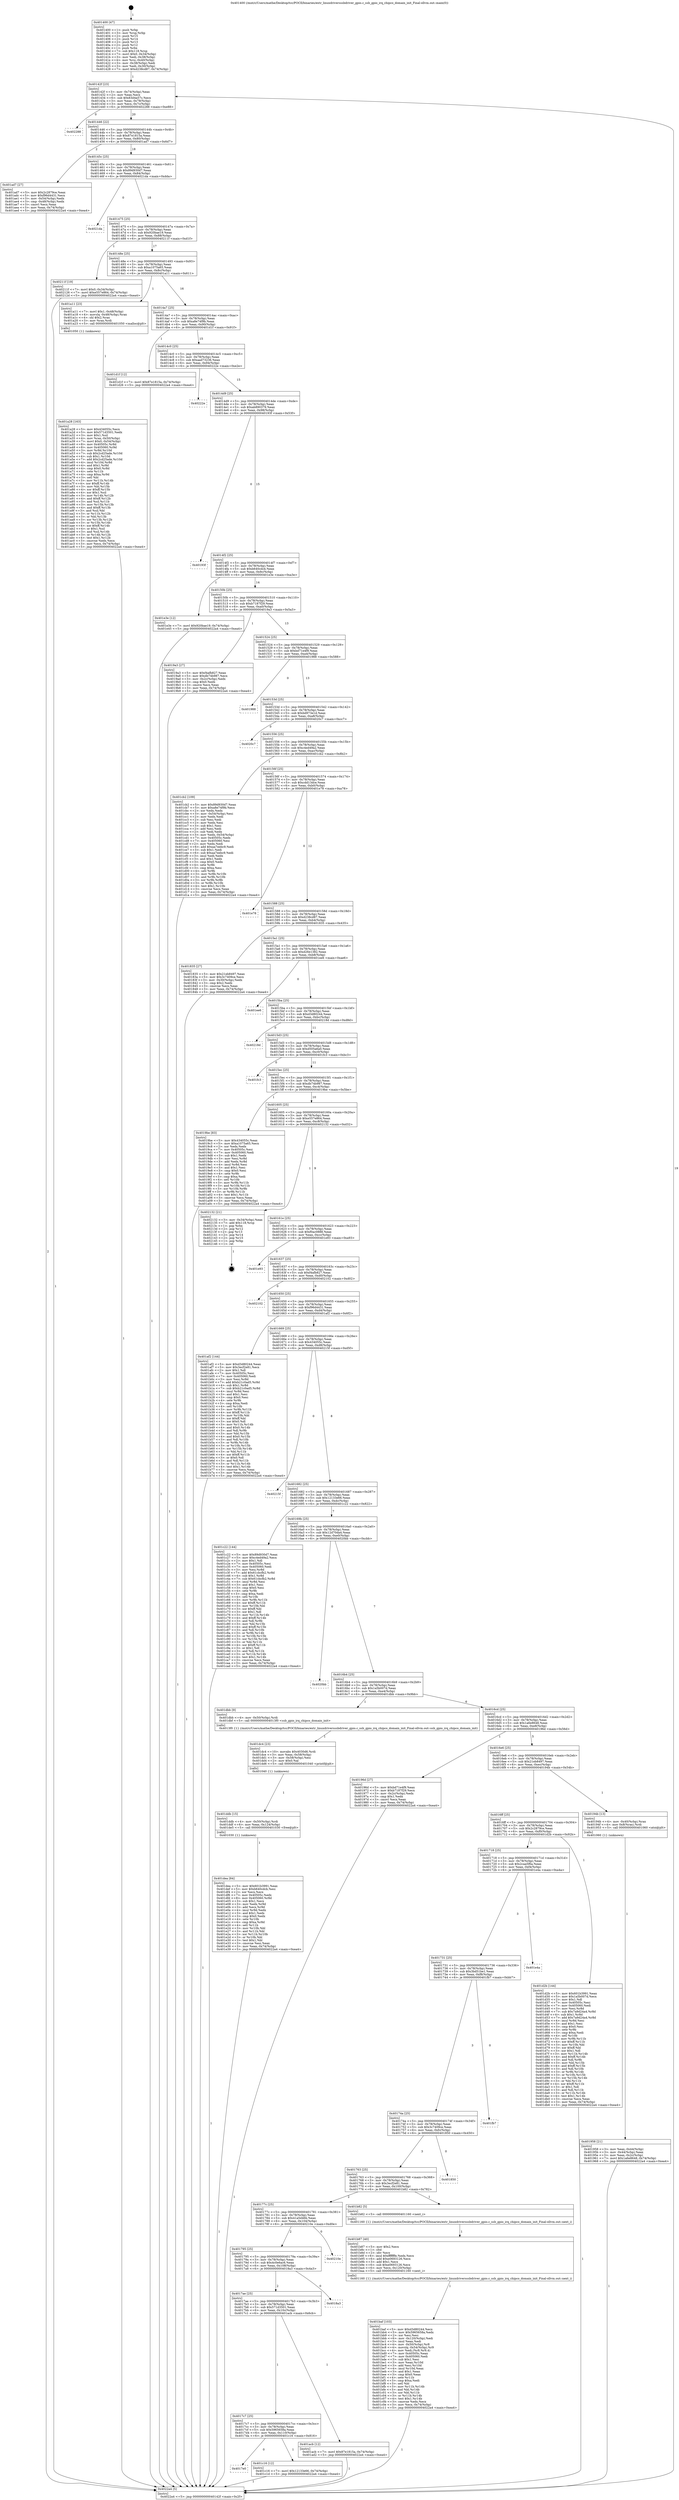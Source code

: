 digraph "0x401400" {
  label = "0x401400 (/mnt/c/Users/mathe/Desktop/tcc/POCII/binaries/extr_linuxdriversssbdriver_gpio.c_ssb_gpio_irq_chipco_domain_init_Final-ollvm.out::main(0))"
  labelloc = "t"
  node[shape=record]

  Entry [label="",width=0.3,height=0.3,shape=circle,fillcolor=black,style=filled]
  "0x40142f" [label="{
     0x40142f [23]\l
     | [instrs]\l
     &nbsp;&nbsp;0x40142f \<+3\>: mov -0x74(%rbp),%eax\l
     &nbsp;&nbsp;0x401432 \<+2\>: mov %eax,%ecx\l
     &nbsp;&nbsp;0x401434 \<+6\>: sub $0x83d4a57c,%ecx\l
     &nbsp;&nbsp;0x40143a \<+3\>: mov %eax,-0x78(%rbp)\l
     &nbsp;&nbsp;0x40143d \<+3\>: mov %ecx,-0x7c(%rbp)\l
     &nbsp;&nbsp;0x401440 \<+6\>: je 0000000000402288 \<main+0xe88\>\l
  }"]
  "0x402288" [label="{
     0x402288\l
  }", style=dashed]
  "0x401446" [label="{
     0x401446 [22]\l
     | [instrs]\l
     &nbsp;&nbsp;0x401446 \<+5\>: jmp 000000000040144b \<main+0x4b\>\l
     &nbsp;&nbsp;0x40144b \<+3\>: mov -0x78(%rbp),%eax\l
     &nbsp;&nbsp;0x40144e \<+5\>: sub $0x87e1815a,%eax\l
     &nbsp;&nbsp;0x401453 \<+3\>: mov %eax,-0x80(%rbp)\l
     &nbsp;&nbsp;0x401456 \<+6\>: je 0000000000401ad7 \<main+0x6d7\>\l
  }"]
  Exit [label="",width=0.3,height=0.3,shape=circle,fillcolor=black,style=filled,peripheries=2]
  "0x401ad7" [label="{
     0x401ad7 [27]\l
     | [instrs]\l
     &nbsp;&nbsp;0x401ad7 \<+5\>: mov $0x2c2879ce,%eax\l
     &nbsp;&nbsp;0x401adc \<+5\>: mov $0xf96d4431,%ecx\l
     &nbsp;&nbsp;0x401ae1 \<+3\>: mov -0x54(%rbp),%edx\l
     &nbsp;&nbsp;0x401ae4 \<+3\>: cmp -0x48(%rbp),%edx\l
     &nbsp;&nbsp;0x401ae7 \<+3\>: cmovl %ecx,%eax\l
     &nbsp;&nbsp;0x401aea \<+3\>: mov %eax,-0x74(%rbp)\l
     &nbsp;&nbsp;0x401aed \<+5\>: jmp 00000000004022a4 \<main+0xea4\>\l
  }"]
  "0x40145c" [label="{
     0x40145c [25]\l
     | [instrs]\l
     &nbsp;&nbsp;0x40145c \<+5\>: jmp 0000000000401461 \<main+0x61\>\l
     &nbsp;&nbsp;0x401461 \<+3\>: mov -0x78(%rbp),%eax\l
     &nbsp;&nbsp;0x401464 \<+5\>: sub $0x89d930d7,%eax\l
     &nbsp;&nbsp;0x401469 \<+6\>: mov %eax,-0x84(%rbp)\l
     &nbsp;&nbsp;0x40146f \<+6\>: je 00000000004021da \<main+0xdda\>\l
  }"]
  "0x401dea" [label="{
     0x401dea [84]\l
     | [instrs]\l
     &nbsp;&nbsp;0x401dea \<+5\>: mov $0x601b3991,%eax\l
     &nbsp;&nbsp;0x401def \<+5\>: mov $0xb640cdcb,%esi\l
     &nbsp;&nbsp;0x401df4 \<+2\>: xor %ecx,%ecx\l
     &nbsp;&nbsp;0x401df6 \<+7\>: mov 0x40505c,%edx\l
     &nbsp;&nbsp;0x401dfd \<+8\>: mov 0x405060,%r8d\l
     &nbsp;&nbsp;0x401e05 \<+3\>: sub $0x1,%ecx\l
     &nbsp;&nbsp;0x401e08 \<+3\>: mov %edx,%r9d\l
     &nbsp;&nbsp;0x401e0b \<+3\>: add %ecx,%r9d\l
     &nbsp;&nbsp;0x401e0e \<+4\>: imul %r9d,%edx\l
     &nbsp;&nbsp;0x401e12 \<+3\>: and $0x1,%edx\l
     &nbsp;&nbsp;0x401e15 \<+3\>: cmp $0x0,%edx\l
     &nbsp;&nbsp;0x401e18 \<+4\>: sete %r10b\l
     &nbsp;&nbsp;0x401e1c \<+4\>: cmp $0xa,%r8d\l
     &nbsp;&nbsp;0x401e20 \<+4\>: setl %r11b\l
     &nbsp;&nbsp;0x401e24 \<+3\>: mov %r10b,%bl\l
     &nbsp;&nbsp;0x401e27 \<+3\>: and %r11b,%bl\l
     &nbsp;&nbsp;0x401e2a \<+3\>: xor %r11b,%r10b\l
     &nbsp;&nbsp;0x401e2d \<+3\>: or %r10b,%bl\l
     &nbsp;&nbsp;0x401e30 \<+3\>: test $0x1,%bl\l
     &nbsp;&nbsp;0x401e33 \<+3\>: cmovne %esi,%eax\l
     &nbsp;&nbsp;0x401e36 \<+3\>: mov %eax,-0x74(%rbp)\l
     &nbsp;&nbsp;0x401e39 \<+5\>: jmp 00000000004022a4 \<main+0xea4\>\l
  }"]
  "0x4021da" [label="{
     0x4021da\l
  }", style=dashed]
  "0x401475" [label="{
     0x401475 [25]\l
     | [instrs]\l
     &nbsp;&nbsp;0x401475 \<+5\>: jmp 000000000040147a \<main+0x7a\>\l
     &nbsp;&nbsp;0x40147a \<+3\>: mov -0x78(%rbp),%eax\l
     &nbsp;&nbsp;0x40147d \<+5\>: sub $0x920bae19,%eax\l
     &nbsp;&nbsp;0x401482 \<+6\>: mov %eax,-0x88(%rbp)\l
     &nbsp;&nbsp;0x401488 \<+6\>: je 000000000040211f \<main+0xd1f\>\l
  }"]
  "0x401ddb" [label="{
     0x401ddb [15]\l
     | [instrs]\l
     &nbsp;&nbsp;0x401ddb \<+4\>: mov -0x50(%rbp),%rdi\l
     &nbsp;&nbsp;0x401ddf \<+6\>: mov %eax,-0x124(%rbp)\l
     &nbsp;&nbsp;0x401de5 \<+5\>: call 0000000000401030 \<free@plt\>\l
     | [calls]\l
     &nbsp;&nbsp;0x401030 \{1\} (unknown)\l
  }"]
  "0x40211f" [label="{
     0x40211f [19]\l
     | [instrs]\l
     &nbsp;&nbsp;0x40211f \<+7\>: movl $0x0,-0x34(%rbp)\l
     &nbsp;&nbsp;0x402126 \<+7\>: movl $0xe557e864,-0x74(%rbp)\l
     &nbsp;&nbsp;0x40212d \<+5\>: jmp 00000000004022a4 \<main+0xea4\>\l
  }"]
  "0x40148e" [label="{
     0x40148e [25]\l
     | [instrs]\l
     &nbsp;&nbsp;0x40148e \<+5\>: jmp 0000000000401493 \<main+0x93\>\l
     &nbsp;&nbsp;0x401493 \<+3\>: mov -0x78(%rbp),%eax\l
     &nbsp;&nbsp;0x401496 \<+5\>: sub $0xa1075a65,%eax\l
     &nbsp;&nbsp;0x40149b \<+6\>: mov %eax,-0x8c(%rbp)\l
     &nbsp;&nbsp;0x4014a1 \<+6\>: je 0000000000401a11 \<main+0x611\>\l
  }"]
  "0x401dc4" [label="{
     0x401dc4 [23]\l
     | [instrs]\l
     &nbsp;&nbsp;0x401dc4 \<+10\>: movabs $0x4030d6,%rdi\l
     &nbsp;&nbsp;0x401dce \<+3\>: mov %eax,-0x58(%rbp)\l
     &nbsp;&nbsp;0x401dd1 \<+3\>: mov -0x58(%rbp),%esi\l
     &nbsp;&nbsp;0x401dd4 \<+2\>: mov $0x0,%al\l
     &nbsp;&nbsp;0x401dd6 \<+5\>: call 0000000000401040 \<printf@plt\>\l
     | [calls]\l
     &nbsp;&nbsp;0x401040 \{1\} (unknown)\l
  }"]
  "0x401a11" [label="{
     0x401a11 [23]\l
     | [instrs]\l
     &nbsp;&nbsp;0x401a11 \<+7\>: movl $0x1,-0x48(%rbp)\l
     &nbsp;&nbsp;0x401a18 \<+4\>: movslq -0x48(%rbp),%rax\l
     &nbsp;&nbsp;0x401a1c \<+4\>: shl $0x2,%rax\l
     &nbsp;&nbsp;0x401a20 \<+3\>: mov %rax,%rdi\l
     &nbsp;&nbsp;0x401a23 \<+5\>: call 0000000000401050 \<malloc@plt\>\l
     | [calls]\l
     &nbsp;&nbsp;0x401050 \{1\} (unknown)\l
  }"]
  "0x4014a7" [label="{
     0x4014a7 [25]\l
     | [instrs]\l
     &nbsp;&nbsp;0x4014a7 \<+5\>: jmp 00000000004014ac \<main+0xac\>\l
     &nbsp;&nbsp;0x4014ac \<+3\>: mov -0x78(%rbp),%eax\l
     &nbsp;&nbsp;0x4014af \<+5\>: sub $0xa8e74f9b,%eax\l
     &nbsp;&nbsp;0x4014b4 \<+6\>: mov %eax,-0x90(%rbp)\l
     &nbsp;&nbsp;0x4014ba \<+6\>: je 0000000000401d1f \<main+0x91f\>\l
  }"]
  "0x4017e0" [label="{
     0x4017e0\l
  }", style=dashed]
  "0x401d1f" [label="{
     0x401d1f [12]\l
     | [instrs]\l
     &nbsp;&nbsp;0x401d1f \<+7\>: movl $0x87e1815a,-0x74(%rbp)\l
     &nbsp;&nbsp;0x401d26 \<+5\>: jmp 00000000004022a4 \<main+0xea4\>\l
  }"]
  "0x4014c0" [label="{
     0x4014c0 [25]\l
     | [instrs]\l
     &nbsp;&nbsp;0x4014c0 \<+5\>: jmp 00000000004014c5 \<main+0xc5\>\l
     &nbsp;&nbsp;0x4014c5 \<+3\>: mov -0x78(%rbp),%eax\l
     &nbsp;&nbsp;0x4014c8 \<+5\>: sub $0xaad73236,%eax\l
     &nbsp;&nbsp;0x4014cd \<+6\>: mov %eax,-0x94(%rbp)\l
     &nbsp;&nbsp;0x4014d3 \<+6\>: je 000000000040222e \<main+0xe2e\>\l
  }"]
  "0x401c16" [label="{
     0x401c16 [12]\l
     | [instrs]\l
     &nbsp;&nbsp;0x401c16 \<+7\>: movl $0x12133e66,-0x74(%rbp)\l
     &nbsp;&nbsp;0x401c1d \<+5\>: jmp 00000000004022a4 \<main+0xea4\>\l
  }"]
  "0x40222e" [label="{
     0x40222e\l
  }", style=dashed]
  "0x4014d9" [label="{
     0x4014d9 [25]\l
     | [instrs]\l
     &nbsp;&nbsp;0x4014d9 \<+5\>: jmp 00000000004014de \<main+0xde\>\l
     &nbsp;&nbsp;0x4014de \<+3\>: mov -0x78(%rbp),%eax\l
     &nbsp;&nbsp;0x4014e1 \<+5\>: sub $0xab890379,%eax\l
     &nbsp;&nbsp;0x4014e6 \<+6\>: mov %eax,-0x98(%rbp)\l
     &nbsp;&nbsp;0x4014ec \<+6\>: je 000000000040193f \<main+0x53f\>\l
  }"]
  "0x401baf" [label="{
     0x401baf [103]\l
     | [instrs]\l
     &nbsp;&nbsp;0x401baf \<+5\>: mov $0xd3d80244,%ecx\l
     &nbsp;&nbsp;0x401bb4 \<+5\>: mov $0x5965658a,%edx\l
     &nbsp;&nbsp;0x401bb9 \<+2\>: xor %esi,%esi\l
     &nbsp;&nbsp;0x401bbb \<+6\>: mov -0x120(%rbp),%edi\l
     &nbsp;&nbsp;0x401bc1 \<+3\>: imul %eax,%edi\l
     &nbsp;&nbsp;0x401bc4 \<+4\>: mov -0x50(%rbp),%r8\l
     &nbsp;&nbsp;0x401bc8 \<+4\>: movslq -0x54(%rbp),%r9\l
     &nbsp;&nbsp;0x401bcc \<+4\>: mov %edi,(%r8,%r9,4)\l
     &nbsp;&nbsp;0x401bd0 \<+7\>: mov 0x40505c,%eax\l
     &nbsp;&nbsp;0x401bd7 \<+7\>: mov 0x405060,%edi\l
     &nbsp;&nbsp;0x401bde \<+3\>: sub $0x1,%esi\l
     &nbsp;&nbsp;0x401be1 \<+3\>: mov %eax,%r10d\l
     &nbsp;&nbsp;0x401be4 \<+3\>: add %esi,%r10d\l
     &nbsp;&nbsp;0x401be7 \<+4\>: imul %r10d,%eax\l
     &nbsp;&nbsp;0x401beb \<+3\>: and $0x1,%eax\l
     &nbsp;&nbsp;0x401bee \<+3\>: cmp $0x0,%eax\l
     &nbsp;&nbsp;0x401bf1 \<+4\>: sete %r11b\l
     &nbsp;&nbsp;0x401bf5 \<+3\>: cmp $0xa,%edi\l
     &nbsp;&nbsp;0x401bf8 \<+3\>: setl %bl\l
     &nbsp;&nbsp;0x401bfb \<+3\>: mov %r11b,%r14b\l
     &nbsp;&nbsp;0x401bfe \<+3\>: and %bl,%r14b\l
     &nbsp;&nbsp;0x401c01 \<+3\>: xor %bl,%r11b\l
     &nbsp;&nbsp;0x401c04 \<+3\>: or %r11b,%r14b\l
     &nbsp;&nbsp;0x401c07 \<+4\>: test $0x1,%r14b\l
     &nbsp;&nbsp;0x401c0b \<+3\>: cmovne %edx,%ecx\l
     &nbsp;&nbsp;0x401c0e \<+3\>: mov %ecx,-0x74(%rbp)\l
     &nbsp;&nbsp;0x401c11 \<+5\>: jmp 00000000004022a4 \<main+0xea4\>\l
  }"]
  "0x40193f" [label="{
     0x40193f\l
  }", style=dashed]
  "0x4014f2" [label="{
     0x4014f2 [25]\l
     | [instrs]\l
     &nbsp;&nbsp;0x4014f2 \<+5\>: jmp 00000000004014f7 \<main+0xf7\>\l
     &nbsp;&nbsp;0x4014f7 \<+3\>: mov -0x78(%rbp),%eax\l
     &nbsp;&nbsp;0x4014fa \<+5\>: sub $0xb640cdcb,%eax\l
     &nbsp;&nbsp;0x4014ff \<+6\>: mov %eax,-0x9c(%rbp)\l
     &nbsp;&nbsp;0x401505 \<+6\>: je 0000000000401e3e \<main+0xa3e\>\l
  }"]
  "0x401b87" [label="{
     0x401b87 [40]\l
     | [instrs]\l
     &nbsp;&nbsp;0x401b87 \<+5\>: mov $0x2,%ecx\l
     &nbsp;&nbsp;0x401b8c \<+1\>: cltd\l
     &nbsp;&nbsp;0x401b8d \<+2\>: idiv %ecx\l
     &nbsp;&nbsp;0x401b8f \<+6\>: imul $0xfffffffe,%edx,%ecx\l
     &nbsp;&nbsp;0x401b95 \<+6\>: add $0xe0693126,%ecx\l
     &nbsp;&nbsp;0x401b9b \<+3\>: add $0x1,%ecx\l
     &nbsp;&nbsp;0x401b9e \<+6\>: sub $0xe0693126,%ecx\l
     &nbsp;&nbsp;0x401ba4 \<+6\>: mov %ecx,-0x120(%rbp)\l
     &nbsp;&nbsp;0x401baa \<+5\>: call 0000000000401160 \<next_i\>\l
     | [calls]\l
     &nbsp;&nbsp;0x401160 \{1\} (/mnt/c/Users/mathe/Desktop/tcc/POCII/binaries/extr_linuxdriversssbdriver_gpio.c_ssb_gpio_irq_chipco_domain_init_Final-ollvm.out::next_i)\l
  }"]
  "0x401e3e" [label="{
     0x401e3e [12]\l
     | [instrs]\l
     &nbsp;&nbsp;0x401e3e \<+7\>: movl $0x920bae19,-0x74(%rbp)\l
     &nbsp;&nbsp;0x401e45 \<+5\>: jmp 00000000004022a4 \<main+0xea4\>\l
  }"]
  "0x40150b" [label="{
     0x40150b [25]\l
     | [instrs]\l
     &nbsp;&nbsp;0x40150b \<+5\>: jmp 0000000000401510 \<main+0x110\>\l
     &nbsp;&nbsp;0x401510 \<+3\>: mov -0x78(%rbp),%eax\l
     &nbsp;&nbsp;0x401513 \<+5\>: sub $0xb7187f29,%eax\l
     &nbsp;&nbsp;0x401518 \<+6\>: mov %eax,-0xa0(%rbp)\l
     &nbsp;&nbsp;0x40151e \<+6\>: je 00000000004019a3 \<main+0x5a3\>\l
  }"]
  "0x4017c7" [label="{
     0x4017c7 [25]\l
     | [instrs]\l
     &nbsp;&nbsp;0x4017c7 \<+5\>: jmp 00000000004017cc \<main+0x3cc\>\l
     &nbsp;&nbsp;0x4017cc \<+3\>: mov -0x78(%rbp),%eax\l
     &nbsp;&nbsp;0x4017cf \<+5\>: sub $0x5965658a,%eax\l
     &nbsp;&nbsp;0x4017d4 \<+6\>: mov %eax,-0x110(%rbp)\l
     &nbsp;&nbsp;0x4017da \<+6\>: je 0000000000401c16 \<main+0x816\>\l
  }"]
  "0x4019a3" [label="{
     0x4019a3 [27]\l
     | [instrs]\l
     &nbsp;&nbsp;0x4019a3 \<+5\>: mov $0xf4afb827,%eax\l
     &nbsp;&nbsp;0x4019a8 \<+5\>: mov $0xdb74b987,%ecx\l
     &nbsp;&nbsp;0x4019ad \<+3\>: mov -0x2c(%rbp),%edx\l
     &nbsp;&nbsp;0x4019b0 \<+3\>: cmp $0x0,%edx\l
     &nbsp;&nbsp;0x4019b3 \<+3\>: cmove %ecx,%eax\l
     &nbsp;&nbsp;0x4019b6 \<+3\>: mov %eax,-0x74(%rbp)\l
     &nbsp;&nbsp;0x4019b9 \<+5\>: jmp 00000000004022a4 \<main+0xea4\>\l
  }"]
  "0x401524" [label="{
     0x401524 [25]\l
     | [instrs]\l
     &nbsp;&nbsp;0x401524 \<+5\>: jmp 0000000000401529 \<main+0x129\>\l
     &nbsp;&nbsp;0x401529 \<+3\>: mov -0x78(%rbp),%eax\l
     &nbsp;&nbsp;0x40152c \<+5\>: sub $0xbd71e4f9,%eax\l
     &nbsp;&nbsp;0x401531 \<+6\>: mov %eax,-0xa4(%rbp)\l
     &nbsp;&nbsp;0x401537 \<+6\>: je 0000000000401988 \<main+0x588\>\l
  }"]
  "0x401acb" [label="{
     0x401acb [12]\l
     | [instrs]\l
     &nbsp;&nbsp;0x401acb \<+7\>: movl $0x87e1815a,-0x74(%rbp)\l
     &nbsp;&nbsp;0x401ad2 \<+5\>: jmp 00000000004022a4 \<main+0xea4\>\l
  }"]
  "0x401988" [label="{
     0x401988\l
  }", style=dashed]
  "0x40153d" [label="{
     0x40153d [25]\l
     | [instrs]\l
     &nbsp;&nbsp;0x40153d \<+5\>: jmp 0000000000401542 \<main+0x142\>\l
     &nbsp;&nbsp;0x401542 \<+3\>: mov -0x78(%rbp),%eax\l
     &nbsp;&nbsp;0x401545 \<+5\>: sub $0xbd973e1d,%eax\l
     &nbsp;&nbsp;0x40154a \<+6\>: mov %eax,-0xa8(%rbp)\l
     &nbsp;&nbsp;0x401550 \<+6\>: je 00000000004020c7 \<main+0xcc7\>\l
  }"]
  "0x4017ae" [label="{
     0x4017ae [25]\l
     | [instrs]\l
     &nbsp;&nbsp;0x4017ae \<+5\>: jmp 00000000004017b3 \<main+0x3b3\>\l
     &nbsp;&nbsp;0x4017b3 \<+3\>: mov -0x78(%rbp),%eax\l
     &nbsp;&nbsp;0x4017b6 \<+5\>: sub $0x571d3501,%eax\l
     &nbsp;&nbsp;0x4017bb \<+6\>: mov %eax,-0x10c(%rbp)\l
     &nbsp;&nbsp;0x4017c1 \<+6\>: je 0000000000401acb \<main+0x6cb\>\l
  }"]
  "0x4020c7" [label="{
     0x4020c7\l
  }", style=dashed]
  "0x401556" [label="{
     0x401556 [25]\l
     | [instrs]\l
     &nbsp;&nbsp;0x401556 \<+5\>: jmp 000000000040155b \<main+0x15b\>\l
     &nbsp;&nbsp;0x40155b \<+3\>: mov -0x78(%rbp),%eax\l
     &nbsp;&nbsp;0x40155e \<+5\>: sub $0xc4ed49a2,%eax\l
     &nbsp;&nbsp;0x401563 \<+6\>: mov %eax,-0xac(%rbp)\l
     &nbsp;&nbsp;0x401569 \<+6\>: je 0000000000401cb2 \<main+0x8b2\>\l
  }"]
  "0x4018a3" [label="{
     0x4018a3\l
  }", style=dashed]
  "0x401cb2" [label="{
     0x401cb2 [109]\l
     | [instrs]\l
     &nbsp;&nbsp;0x401cb2 \<+5\>: mov $0x89d930d7,%eax\l
     &nbsp;&nbsp;0x401cb7 \<+5\>: mov $0xa8e74f9b,%ecx\l
     &nbsp;&nbsp;0x401cbc \<+2\>: xor %edx,%edx\l
     &nbsp;&nbsp;0x401cbe \<+3\>: mov -0x54(%rbp),%esi\l
     &nbsp;&nbsp;0x401cc1 \<+2\>: mov %edx,%edi\l
     &nbsp;&nbsp;0x401cc3 \<+2\>: sub %esi,%edi\l
     &nbsp;&nbsp;0x401cc5 \<+2\>: mov %edx,%esi\l
     &nbsp;&nbsp;0x401cc7 \<+3\>: sub $0x1,%esi\l
     &nbsp;&nbsp;0x401cca \<+2\>: add %esi,%edi\l
     &nbsp;&nbsp;0x401ccc \<+2\>: sub %edi,%edx\l
     &nbsp;&nbsp;0x401cce \<+3\>: mov %edx,-0x54(%rbp)\l
     &nbsp;&nbsp;0x401cd1 \<+7\>: mov 0x40505c,%edx\l
     &nbsp;&nbsp;0x401cd8 \<+7\>: mov 0x405060,%esi\l
     &nbsp;&nbsp;0x401cdf \<+2\>: mov %edx,%edi\l
     &nbsp;&nbsp;0x401ce1 \<+6\>: add $0xaa7eebc9,%edi\l
     &nbsp;&nbsp;0x401ce7 \<+3\>: sub $0x1,%edi\l
     &nbsp;&nbsp;0x401cea \<+6\>: sub $0xaa7eebc9,%edi\l
     &nbsp;&nbsp;0x401cf0 \<+3\>: imul %edi,%edx\l
     &nbsp;&nbsp;0x401cf3 \<+3\>: and $0x1,%edx\l
     &nbsp;&nbsp;0x401cf6 \<+3\>: cmp $0x0,%edx\l
     &nbsp;&nbsp;0x401cf9 \<+4\>: sete %r8b\l
     &nbsp;&nbsp;0x401cfd \<+3\>: cmp $0xa,%esi\l
     &nbsp;&nbsp;0x401d00 \<+4\>: setl %r9b\l
     &nbsp;&nbsp;0x401d04 \<+3\>: mov %r8b,%r10b\l
     &nbsp;&nbsp;0x401d07 \<+3\>: and %r9b,%r10b\l
     &nbsp;&nbsp;0x401d0a \<+3\>: xor %r9b,%r8b\l
     &nbsp;&nbsp;0x401d0d \<+3\>: or %r8b,%r10b\l
     &nbsp;&nbsp;0x401d10 \<+4\>: test $0x1,%r10b\l
     &nbsp;&nbsp;0x401d14 \<+3\>: cmovne %ecx,%eax\l
     &nbsp;&nbsp;0x401d17 \<+3\>: mov %eax,-0x74(%rbp)\l
     &nbsp;&nbsp;0x401d1a \<+5\>: jmp 00000000004022a4 \<main+0xea4\>\l
  }"]
  "0x40156f" [label="{
     0x40156f [25]\l
     | [instrs]\l
     &nbsp;&nbsp;0x40156f \<+5\>: jmp 0000000000401574 \<main+0x174\>\l
     &nbsp;&nbsp;0x401574 \<+3\>: mov -0x78(%rbp),%eax\l
     &nbsp;&nbsp;0x401577 \<+5\>: sub $0xcdd13dce,%eax\l
     &nbsp;&nbsp;0x40157c \<+6\>: mov %eax,-0xb0(%rbp)\l
     &nbsp;&nbsp;0x401582 \<+6\>: je 0000000000401e78 \<main+0xa78\>\l
  }"]
  "0x401795" [label="{
     0x401795 [25]\l
     | [instrs]\l
     &nbsp;&nbsp;0x401795 \<+5\>: jmp 000000000040179a \<main+0x39a\>\l
     &nbsp;&nbsp;0x40179a \<+3\>: mov -0x78(%rbp),%eax\l
     &nbsp;&nbsp;0x40179d \<+5\>: sub $0x4c0e6ac6,%eax\l
     &nbsp;&nbsp;0x4017a2 \<+6\>: mov %eax,-0x108(%rbp)\l
     &nbsp;&nbsp;0x4017a8 \<+6\>: je 00000000004018a3 \<main+0x4a3\>\l
  }"]
  "0x401e78" [label="{
     0x401e78\l
  }", style=dashed]
  "0x401588" [label="{
     0x401588 [25]\l
     | [instrs]\l
     &nbsp;&nbsp;0x401588 \<+5\>: jmp 000000000040158d \<main+0x18d\>\l
     &nbsp;&nbsp;0x40158d \<+3\>: mov -0x78(%rbp),%eax\l
     &nbsp;&nbsp;0x401590 \<+5\>: sub $0xd238cd87,%eax\l
     &nbsp;&nbsp;0x401595 \<+6\>: mov %eax,-0xb4(%rbp)\l
     &nbsp;&nbsp;0x40159b \<+6\>: je 0000000000401835 \<main+0x435\>\l
  }"]
  "0x40210e" [label="{
     0x40210e\l
  }", style=dashed]
  "0x401835" [label="{
     0x401835 [27]\l
     | [instrs]\l
     &nbsp;&nbsp;0x401835 \<+5\>: mov $0x21eb8497,%eax\l
     &nbsp;&nbsp;0x40183a \<+5\>: mov $0x3c7409ce,%ecx\l
     &nbsp;&nbsp;0x40183f \<+3\>: mov -0x30(%rbp),%edx\l
     &nbsp;&nbsp;0x401842 \<+3\>: cmp $0x2,%edx\l
     &nbsp;&nbsp;0x401845 \<+3\>: cmovne %ecx,%eax\l
     &nbsp;&nbsp;0x401848 \<+3\>: mov %eax,-0x74(%rbp)\l
     &nbsp;&nbsp;0x40184b \<+5\>: jmp 00000000004022a4 \<main+0xea4\>\l
  }"]
  "0x4015a1" [label="{
     0x4015a1 [25]\l
     | [instrs]\l
     &nbsp;&nbsp;0x4015a1 \<+5\>: jmp 00000000004015a6 \<main+0x1a6\>\l
     &nbsp;&nbsp;0x4015a6 \<+3\>: mov -0x78(%rbp),%eax\l
     &nbsp;&nbsp;0x4015a9 \<+5\>: sub $0xd26e1382,%eax\l
     &nbsp;&nbsp;0x4015ae \<+6\>: mov %eax,-0xb8(%rbp)\l
     &nbsp;&nbsp;0x4015b4 \<+6\>: je 0000000000401ee6 \<main+0xae6\>\l
  }"]
  "0x4022a4" [label="{
     0x4022a4 [5]\l
     | [instrs]\l
     &nbsp;&nbsp;0x4022a4 \<+5\>: jmp 000000000040142f \<main+0x2f\>\l
  }"]
  "0x401400" [label="{
     0x401400 [47]\l
     | [instrs]\l
     &nbsp;&nbsp;0x401400 \<+1\>: push %rbp\l
     &nbsp;&nbsp;0x401401 \<+3\>: mov %rsp,%rbp\l
     &nbsp;&nbsp;0x401404 \<+2\>: push %r15\l
     &nbsp;&nbsp;0x401406 \<+2\>: push %r14\l
     &nbsp;&nbsp;0x401408 \<+2\>: push %r13\l
     &nbsp;&nbsp;0x40140a \<+2\>: push %r12\l
     &nbsp;&nbsp;0x40140c \<+1\>: push %rbx\l
     &nbsp;&nbsp;0x40140d \<+7\>: sub $0x118,%rsp\l
     &nbsp;&nbsp;0x401414 \<+7\>: movl $0x0,-0x34(%rbp)\l
     &nbsp;&nbsp;0x40141b \<+3\>: mov %edi,-0x38(%rbp)\l
     &nbsp;&nbsp;0x40141e \<+4\>: mov %rsi,-0x40(%rbp)\l
     &nbsp;&nbsp;0x401422 \<+3\>: mov -0x38(%rbp),%edi\l
     &nbsp;&nbsp;0x401425 \<+3\>: mov %edi,-0x30(%rbp)\l
     &nbsp;&nbsp;0x401428 \<+7\>: movl $0xd238cd87,-0x74(%rbp)\l
  }"]
  "0x40177c" [label="{
     0x40177c [25]\l
     | [instrs]\l
     &nbsp;&nbsp;0x40177c \<+5\>: jmp 0000000000401781 \<main+0x381\>\l
     &nbsp;&nbsp;0x401781 \<+3\>: mov -0x78(%rbp),%eax\l
     &nbsp;&nbsp;0x401784 \<+5\>: sub $0x41a5d46b,%eax\l
     &nbsp;&nbsp;0x401789 \<+6\>: mov %eax,-0x104(%rbp)\l
     &nbsp;&nbsp;0x40178f \<+6\>: je 000000000040210e \<main+0xd0e\>\l
  }"]
  "0x401ee6" [label="{
     0x401ee6\l
  }", style=dashed]
  "0x4015ba" [label="{
     0x4015ba [25]\l
     | [instrs]\l
     &nbsp;&nbsp;0x4015ba \<+5\>: jmp 00000000004015bf \<main+0x1bf\>\l
     &nbsp;&nbsp;0x4015bf \<+3\>: mov -0x78(%rbp),%eax\l
     &nbsp;&nbsp;0x4015c2 \<+5\>: sub $0xd3d80244,%eax\l
     &nbsp;&nbsp;0x4015c7 \<+6\>: mov %eax,-0xbc(%rbp)\l
     &nbsp;&nbsp;0x4015cd \<+6\>: je 000000000040218d \<main+0xd8d\>\l
  }"]
  "0x401b82" [label="{
     0x401b82 [5]\l
     | [instrs]\l
     &nbsp;&nbsp;0x401b82 \<+5\>: call 0000000000401160 \<next_i\>\l
     | [calls]\l
     &nbsp;&nbsp;0x401160 \{1\} (/mnt/c/Users/mathe/Desktop/tcc/POCII/binaries/extr_linuxdriversssbdriver_gpio.c_ssb_gpio_irq_chipco_domain_init_Final-ollvm.out::next_i)\l
  }"]
  "0x40218d" [label="{
     0x40218d\l
  }", style=dashed]
  "0x4015d3" [label="{
     0x4015d3 [25]\l
     | [instrs]\l
     &nbsp;&nbsp;0x4015d3 \<+5\>: jmp 00000000004015d8 \<main+0x1d8\>\l
     &nbsp;&nbsp;0x4015d8 \<+3\>: mov -0x78(%rbp),%eax\l
     &nbsp;&nbsp;0x4015db \<+5\>: sub $0xd505a6a0,%eax\l
     &nbsp;&nbsp;0x4015e0 \<+6\>: mov %eax,-0xc0(%rbp)\l
     &nbsp;&nbsp;0x4015e6 \<+6\>: je 0000000000401fc3 \<main+0xbc3\>\l
  }"]
  "0x401763" [label="{
     0x401763 [25]\l
     | [instrs]\l
     &nbsp;&nbsp;0x401763 \<+5\>: jmp 0000000000401768 \<main+0x368\>\l
     &nbsp;&nbsp;0x401768 \<+3\>: mov -0x78(%rbp),%eax\l
     &nbsp;&nbsp;0x40176b \<+5\>: sub $0x3ecf2e81,%eax\l
     &nbsp;&nbsp;0x401770 \<+6\>: mov %eax,-0x100(%rbp)\l
     &nbsp;&nbsp;0x401776 \<+6\>: je 0000000000401b82 \<main+0x782\>\l
  }"]
  "0x401fc3" [label="{
     0x401fc3\l
  }", style=dashed]
  "0x4015ec" [label="{
     0x4015ec [25]\l
     | [instrs]\l
     &nbsp;&nbsp;0x4015ec \<+5\>: jmp 00000000004015f1 \<main+0x1f1\>\l
     &nbsp;&nbsp;0x4015f1 \<+3\>: mov -0x78(%rbp),%eax\l
     &nbsp;&nbsp;0x4015f4 \<+5\>: sub $0xdb74b987,%eax\l
     &nbsp;&nbsp;0x4015f9 \<+6\>: mov %eax,-0xc4(%rbp)\l
     &nbsp;&nbsp;0x4015ff \<+6\>: je 00000000004019be \<main+0x5be\>\l
  }"]
  "0x401850" [label="{
     0x401850\l
  }", style=dashed]
  "0x4019be" [label="{
     0x4019be [83]\l
     | [instrs]\l
     &nbsp;&nbsp;0x4019be \<+5\>: mov $0x434055c,%eax\l
     &nbsp;&nbsp;0x4019c3 \<+5\>: mov $0xa1075a65,%ecx\l
     &nbsp;&nbsp;0x4019c8 \<+2\>: xor %edx,%edx\l
     &nbsp;&nbsp;0x4019ca \<+7\>: mov 0x40505c,%esi\l
     &nbsp;&nbsp;0x4019d1 \<+7\>: mov 0x405060,%edi\l
     &nbsp;&nbsp;0x4019d8 \<+3\>: sub $0x1,%edx\l
     &nbsp;&nbsp;0x4019db \<+3\>: mov %esi,%r8d\l
     &nbsp;&nbsp;0x4019de \<+3\>: add %edx,%r8d\l
     &nbsp;&nbsp;0x4019e1 \<+4\>: imul %r8d,%esi\l
     &nbsp;&nbsp;0x4019e5 \<+3\>: and $0x1,%esi\l
     &nbsp;&nbsp;0x4019e8 \<+3\>: cmp $0x0,%esi\l
     &nbsp;&nbsp;0x4019eb \<+4\>: sete %r9b\l
     &nbsp;&nbsp;0x4019ef \<+3\>: cmp $0xa,%edi\l
     &nbsp;&nbsp;0x4019f2 \<+4\>: setl %r10b\l
     &nbsp;&nbsp;0x4019f6 \<+3\>: mov %r9b,%r11b\l
     &nbsp;&nbsp;0x4019f9 \<+3\>: and %r10b,%r11b\l
     &nbsp;&nbsp;0x4019fc \<+3\>: xor %r10b,%r9b\l
     &nbsp;&nbsp;0x4019ff \<+3\>: or %r9b,%r11b\l
     &nbsp;&nbsp;0x401a02 \<+4\>: test $0x1,%r11b\l
     &nbsp;&nbsp;0x401a06 \<+3\>: cmovne %ecx,%eax\l
     &nbsp;&nbsp;0x401a09 \<+3\>: mov %eax,-0x74(%rbp)\l
     &nbsp;&nbsp;0x401a0c \<+5\>: jmp 00000000004022a4 \<main+0xea4\>\l
  }"]
  "0x401605" [label="{
     0x401605 [25]\l
     | [instrs]\l
     &nbsp;&nbsp;0x401605 \<+5\>: jmp 000000000040160a \<main+0x20a\>\l
     &nbsp;&nbsp;0x40160a \<+3\>: mov -0x78(%rbp),%eax\l
     &nbsp;&nbsp;0x40160d \<+5\>: sub $0xe557e864,%eax\l
     &nbsp;&nbsp;0x401612 \<+6\>: mov %eax,-0xc8(%rbp)\l
     &nbsp;&nbsp;0x401618 \<+6\>: je 0000000000402132 \<main+0xd32\>\l
  }"]
  "0x40174a" [label="{
     0x40174a [25]\l
     | [instrs]\l
     &nbsp;&nbsp;0x40174a \<+5\>: jmp 000000000040174f \<main+0x34f\>\l
     &nbsp;&nbsp;0x40174f \<+3\>: mov -0x78(%rbp),%eax\l
     &nbsp;&nbsp;0x401752 \<+5\>: sub $0x3c7409ce,%eax\l
     &nbsp;&nbsp;0x401757 \<+6\>: mov %eax,-0xfc(%rbp)\l
     &nbsp;&nbsp;0x40175d \<+6\>: je 0000000000401850 \<main+0x450\>\l
  }"]
  "0x402132" [label="{
     0x402132 [21]\l
     | [instrs]\l
     &nbsp;&nbsp;0x402132 \<+3\>: mov -0x34(%rbp),%eax\l
     &nbsp;&nbsp;0x402135 \<+7\>: add $0x118,%rsp\l
     &nbsp;&nbsp;0x40213c \<+1\>: pop %rbx\l
     &nbsp;&nbsp;0x40213d \<+2\>: pop %r12\l
     &nbsp;&nbsp;0x40213f \<+2\>: pop %r13\l
     &nbsp;&nbsp;0x402141 \<+2\>: pop %r14\l
     &nbsp;&nbsp;0x402143 \<+2\>: pop %r15\l
     &nbsp;&nbsp;0x402145 \<+1\>: pop %rbp\l
     &nbsp;&nbsp;0x402146 \<+1\>: ret\l
  }"]
  "0x40161e" [label="{
     0x40161e [25]\l
     | [instrs]\l
     &nbsp;&nbsp;0x40161e \<+5\>: jmp 0000000000401623 \<main+0x223\>\l
     &nbsp;&nbsp;0x401623 \<+3\>: mov -0x78(%rbp),%eax\l
     &nbsp;&nbsp;0x401626 \<+5\>: sub $0xf0ac0888,%eax\l
     &nbsp;&nbsp;0x40162b \<+6\>: mov %eax,-0xcc(%rbp)\l
     &nbsp;&nbsp;0x401631 \<+6\>: je 0000000000401e93 \<main+0xa93\>\l
  }"]
  "0x401fb7" [label="{
     0x401fb7\l
  }", style=dashed]
  "0x401e93" [label="{
     0x401e93\l
  }", style=dashed]
  "0x401637" [label="{
     0x401637 [25]\l
     | [instrs]\l
     &nbsp;&nbsp;0x401637 \<+5\>: jmp 000000000040163c \<main+0x23c\>\l
     &nbsp;&nbsp;0x40163c \<+3\>: mov -0x78(%rbp),%eax\l
     &nbsp;&nbsp;0x40163f \<+5\>: sub $0xf4afb827,%eax\l
     &nbsp;&nbsp;0x401644 \<+6\>: mov %eax,-0xd0(%rbp)\l
     &nbsp;&nbsp;0x40164a \<+6\>: je 0000000000402102 \<main+0xd02\>\l
  }"]
  "0x401731" [label="{
     0x401731 [25]\l
     | [instrs]\l
     &nbsp;&nbsp;0x401731 \<+5\>: jmp 0000000000401736 \<main+0x336\>\l
     &nbsp;&nbsp;0x401736 \<+3\>: mov -0x78(%rbp),%eax\l
     &nbsp;&nbsp;0x401739 \<+5\>: sub $0x3bd51be1,%eax\l
     &nbsp;&nbsp;0x40173e \<+6\>: mov %eax,-0xf8(%rbp)\l
     &nbsp;&nbsp;0x401744 \<+6\>: je 0000000000401fb7 \<main+0xbb7\>\l
  }"]
  "0x402102" [label="{
     0x402102\l
  }", style=dashed]
  "0x401650" [label="{
     0x401650 [25]\l
     | [instrs]\l
     &nbsp;&nbsp;0x401650 \<+5\>: jmp 0000000000401655 \<main+0x255\>\l
     &nbsp;&nbsp;0x401655 \<+3\>: mov -0x78(%rbp),%eax\l
     &nbsp;&nbsp;0x401658 \<+5\>: sub $0xf96d4431,%eax\l
     &nbsp;&nbsp;0x40165d \<+6\>: mov %eax,-0xd4(%rbp)\l
     &nbsp;&nbsp;0x401663 \<+6\>: je 0000000000401af2 \<main+0x6f2\>\l
  }"]
  "0x401e4a" [label="{
     0x401e4a\l
  }", style=dashed]
  "0x401af2" [label="{
     0x401af2 [144]\l
     | [instrs]\l
     &nbsp;&nbsp;0x401af2 \<+5\>: mov $0xd3d80244,%eax\l
     &nbsp;&nbsp;0x401af7 \<+5\>: mov $0x3ecf2e81,%ecx\l
     &nbsp;&nbsp;0x401afc \<+2\>: mov $0x1,%dl\l
     &nbsp;&nbsp;0x401afe \<+7\>: mov 0x40505c,%esi\l
     &nbsp;&nbsp;0x401b05 \<+7\>: mov 0x405060,%edi\l
     &nbsp;&nbsp;0x401b0c \<+3\>: mov %esi,%r8d\l
     &nbsp;&nbsp;0x401b0f \<+7\>: add $0xb21c0ad5,%r8d\l
     &nbsp;&nbsp;0x401b16 \<+4\>: sub $0x1,%r8d\l
     &nbsp;&nbsp;0x401b1a \<+7\>: sub $0xb21c0ad5,%r8d\l
     &nbsp;&nbsp;0x401b21 \<+4\>: imul %r8d,%esi\l
     &nbsp;&nbsp;0x401b25 \<+3\>: and $0x1,%esi\l
     &nbsp;&nbsp;0x401b28 \<+3\>: cmp $0x0,%esi\l
     &nbsp;&nbsp;0x401b2b \<+4\>: sete %r9b\l
     &nbsp;&nbsp;0x401b2f \<+3\>: cmp $0xa,%edi\l
     &nbsp;&nbsp;0x401b32 \<+4\>: setl %r10b\l
     &nbsp;&nbsp;0x401b36 \<+3\>: mov %r9b,%r11b\l
     &nbsp;&nbsp;0x401b39 \<+4\>: xor $0xff,%r11b\l
     &nbsp;&nbsp;0x401b3d \<+3\>: mov %r10b,%bl\l
     &nbsp;&nbsp;0x401b40 \<+3\>: xor $0xff,%bl\l
     &nbsp;&nbsp;0x401b43 \<+3\>: xor $0x0,%dl\l
     &nbsp;&nbsp;0x401b46 \<+3\>: mov %r11b,%r14b\l
     &nbsp;&nbsp;0x401b49 \<+4\>: and $0x0,%r14b\l
     &nbsp;&nbsp;0x401b4d \<+3\>: and %dl,%r9b\l
     &nbsp;&nbsp;0x401b50 \<+3\>: mov %bl,%r15b\l
     &nbsp;&nbsp;0x401b53 \<+4\>: and $0x0,%r15b\l
     &nbsp;&nbsp;0x401b57 \<+3\>: and %dl,%r10b\l
     &nbsp;&nbsp;0x401b5a \<+3\>: or %r9b,%r14b\l
     &nbsp;&nbsp;0x401b5d \<+3\>: or %r10b,%r15b\l
     &nbsp;&nbsp;0x401b60 \<+3\>: xor %r15b,%r14b\l
     &nbsp;&nbsp;0x401b63 \<+3\>: or %bl,%r11b\l
     &nbsp;&nbsp;0x401b66 \<+4\>: xor $0xff,%r11b\l
     &nbsp;&nbsp;0x401b6a \<+3\>: or $0x0,%dl\l
     &nbsp;&nbsp;0x401b6d \<+3\>: and %dl,%r11b\l
     &nbsp;&nbsp;0x401b70 \<+3\>: or %r11b,%r14b\l
     &nbsp;&nbsp;0x401b73 \<+4\>: test $0x1,%r14b\l
     &nbsp;&nbsp;0x401b77 \<+3\>: cmovne %ecx,%eax\l
     &nbsp;&nbsp;0x401b7a \<+3\>: mov %eax,-0x74(%rbp)\l
     &nbsp;&nbsp;0x401b7d \<+5\>: jmp 00000000004022a4 \<main+0xea4\>\l
  }"]
  "0x401669" [label="{
     0x401669 [25]\l
     | [instrs]\l
     &nbsp;&nbsp;0x401669 \<+5\>: jmp 000000000040166e \<main+0x26e\>\l
     &nbsp;&nbsp;0x40166e \<+3\>: mov -0x78(%rbp),%eax\l
     &nbsp;&nbsp;0x401671 \<+5\>: sub $0x434055c,%eax\l
     &nbsp;&nbsp;0x401676 \<+6\>: mov %eax,-0xd8(%rbp)\l
     &nbsp;&nbsp;0x40167c \<+6\>: je 000000000040215f \<main+0xd5f\>\l
  }"]
  "0x401718" [label="{
     0x401718 [25]\l
     | [instrs]\l
     &nbsp;&nbsp;0x401718 \<+5\>: jmp 000000000040171d \<main+0x31d\>\l
     &nbsp;&nbsp;0x40171d \<+3\>: mov -0x78(%rbp),%eax\l
     &nbsp;&nbsp;0x401720 \<+5\>: sub $0x2caa5f6a,%eax\l
     &nbsp;&nbsp;0x401725 \<+6\>: mov %eax,-0xf4(%rbp)\l
     &nbsp;&nbsp;0x40172b \<+6\>: je 0000000000401e4a \<main+0xa4a\>\l
  }"]
  "0x40215f" [label="{
     0x40215f\l
  }", style=dashed]
  "0x401682" [label="{
     0x401682 [25]\l
     | [instrs]\l
     &nbsp;&nbsp;0x401682 \<+5\>: jmp 0000000000401687 \<main+0x287\>\l
     &nbsp;&nbsp;0x401687 \<+3\>: mov -0x78(%rbp),%eax\l
     &nbsp;&nbsp;0x40168a \<+5\>: sub $0x12133e66,%eax\l
     &nbsp;&nbsp;0x40168f \<+6\>: mov %eax,-0xdc(%rbp)\l
     &nbsp;&nbsp;0x401695 \<+6\>: je 0000000000401c22 \<main+0x822\>\l
  }"]
  "0x401d2b" [label="{
     0x401d2b [144]\l
     | [instrs]\l
     &nbsp;&nbsp;0x401d2b \<+5\>: mov $0x601b3991,%eax\l
     &nbsp;&nbsp;0x401d30 \<+5\>: mov $0x1a5b007d,%ecx\l
     &nbsp;&nbsp;0x401d35 \<+2\>: mov $0x1,%dl\l
     &nbsp;&nbsp;0x401d37 \<+7\>: mov 0x40505c,%esi\l
     &nbsp;&nbsp;0x401d3e \<+7\>: mov 0x405060,%edi\l
     &nbsp;&nbsp;0x401d45 \<+3\>: mov %esi,%r8d\l
     &nbsp;&nbsp;0x401d48 \<+7\>: sub $0x7a9d24a4,%r8d\l
     &nbsp;&nbsp;0x401d4f \<+4\>: sub $0x1,%r8d\l
     &nbsp;&nbsp;0x401d53 \<+7\>: add $0x7a9d24a4,%r8d\l
     &nbsp;&nbsp;0x401d5a \<+4\>: imul %r8d,%esi\l
     &nbsp;&nbsp;0x401d5e \<+3\>: and $0x1,%esi\l
     &nbsp;&nbsp;0x401d61 \<+3\>: cmp $0x0,%esi\l
     &nbsp;&nbsp;0x401d64 \<+4\>: sete %r9b\l
     &nbsp;&nbsp;0x401d68 \<+3\>: cmp $0xa,%edi\l
     &nbsp;&nbsp;0x401d6b \<+4\>: setl %r10b\l
     &nbsp;&nbsp;0x401d6f \<+3\>: mov %r9b,%r11b\l
     &nbsp;&nbsp;0x401d72 \<+4\>: xor $0xff,%r11b\l
     &nbsp;&nbsp;0x401d76 \<+3\>: mov %r10b,%bl\l
     &nbsp;&nbsp;0x401d79 \<+3\>: xor $0xff,%bl\l
     &nbsp;&nbsp;0x401d7c \<+3\>: xor $0x1,%dl\l
     &nbsp;&nbsp;0x401d7f \<+3\>: mov %r11b,%r14b\l
     &nbsp;&nbsp;0x401d82 \<+4\>: and $0xff,%r14b\l
     &nbsp;&nbsp;0x401d86 \<+3\>: and %dl,%r9b\l
     &nbsp;&nbsp;0x401d89 \<+3\>: mov %bl,%r15b\l
     &nbsp;&nbsp;0x401d8c \<+4\>: and $0xff,%r15b\l
     &nbsp;&nbsp;0x401d90 \<+3\>: and %dl,%r10b\l
     &nbsp;&nbsp;0x401d93 \<+3\>: or %r9b,%r14b\l
     &nbsp;&nbsp;0x401d96 \<+3\>: or %r10b,%r15b\l
     &nbsp;&nbsp;0x401d99 \<+3\>: xor %r15b,%r14b\l
     &nbsp;&nbsp;0x401d9c \<+3\>: or %bl,%r11b\l
     &nbsp;&nbsp;0x401d9f \<+4\>: xor $0xff,%r11b\l
     &nbsp;&nbsp;0x401da3 \<+3\>: or $0x1,%dl\l
     &nbsp;&nbsp;0x401da6 \<+3\>: and %dl,%r11b\l
     &nbsp;&nbsp;0x401da9 \<+3\>: or %r11b,%r14b\l
     &nbsp;&nbsp;0x401dac \<+4\>: test $0x1,%r14b\l
     &nbsp;&nbsp;0x401db0 \<+3\>: cmovne %ecx,%eax\l
     &nbsp;&nbsp;0x401db3 \<+3\>: mov %eax,-0x74(%rbp)\l
     &nbsp;&nbsp;0x401db6 \<+5\>: jmp 00000000004022a4 \<main+0xea4\>\l
  }"]
  "0x401c22" [label="{
     0x401c22 [144]\l
     | [instrs]\l
     &nbsp;&nbsp;0x401c22 \<+5\>: mov $0x89d930d7,%eax\l
     &nbsp;&nbsp;0x401c27 \<+5\>: mov $0xc4ed49a2,%ecx\l
     &nbsp;&nbsp;0x401c2c \<+2\>: mov $0x1,%dl\l
     &nbsp;&nbsp;0x401c2e \<+7\>: mov 0x40505c,%esi\l
     &nbsp;&nbsp;0x401c35 \<+7\>: mov 0x405060,%edi\l
     &nbsp;&nbsp;0x401c3c \<+3\>: mov %esi,%r8d\l
     &nbsp;&nbsp;0x401c3f \<+7\>: add $0x61cbcfb2,%r8d\l
     &nbsp;&nbsp;0x401c46 \<+4\>: sub $0x1,%r8d\l
     &nbsp;&nbsp;0x401c4a \<+7\>: sub $0x61cbcfb2,%r8d\l
     &nbsp;&nbsp;0x401c51 \<+4\>: imul %r8d,%esi\l
     &nbsp;&nbsp;0x401c55 \<+3\>: and $0x1,%esi\l
     &nbsp;&nbsp;0x401c58 \<+3\>: cmp $0x0,%esi\l
     &nbsp;&nbsp;0x401c5b \<+4\>: sete %r9b\l
     &nbsp;&nbsp;0x401c5f \<+3\>: cmp $0xa,%edi\l
     &nbsp;&nbsp;0x401c62 \<+4\>: setl %r10b\l
     &nbsp;&nbsp;0x401c66 \<+3\>: mov %r9b,%r11b\l
     &nbsp;&nbsp;0x401c69 \<+4\>: xor $0xff,%r11b\l
     &nbsp;&nbsp;0x401c6d \<+3\>: mov %r10b,%bl\l
     &nbsp;&nbsp;0x401c70 \<+3\>: xor $0xff,%bl\l
     &nbsp;&nbsp;0x401c73 \<+3\>: xor $0x1,%dl\l
     &nbsp;&nbsp;0x401c76 \<+3\>: mov %r11b,%r14b\l
     &nbsp;&nbsp;0x401c79 \<+4\>: and $0xff,%r14b\l
     &nbsp;&nbsp;0x401c7d \<+3\>: and %dl,%r9b\l
     &nbsp;&nbsp;0x401c80 \<+3\>: mov %bl,%r15b\l
     &nbsp;&nbsp;0x401c83 \<+4\>: and $0xff,%r15b\l
     &nbsp;&nbsp;0x401c87 \<+3\>: and %dl,%r10b\l
     &nbsp;&nbsp;0x401c8a \<+3\>: or %r9b,%r14b\l
     &nbsp;&nbsp;0x401c8d \<+3\>: or %r10b,%r15b\l
     &nbsp;&nbsp;0x401c90 \<+3\>: xor %r15b,%r14b\l
     &nbsp;&nbsp;0x401c93 \<+3\>: or %bl,%r11b\l
     &nbsp;&nbsp;0x401c96 \<+4\>: xor $0xff,%r11b\l
     &nbsp;&nbsp;0x401c9a \<+3\>: or $0x1,%dl\l
     &nbsp;&nbsp;0x401c9d \<+3\>: and %dl,%r11b\l
     &nbsp;&nbsp;0x401ca0 \<+3\>: or %r11b,%r14b\l
     &nbsp;&nbsp;0x401ca3 \<+4\>: test $0x1,%r14b\l
     &nbsp;&nbsp;0x401ca7 \<+3\>: cmovne %ecx,%eax\l
     &nbsp;&nbsp;0x401caa \<+3\>: mov %eax,-0x74(%rbp)\l
     &nbsp;&nbsp;0x401cad \<+5\>: jmp 00000000004022a4 \<main+0xea4\>\l
  }"]
  "0x40169b" [label="{
     0x40169b [25]\l
     | [instrs]\l
     &nbsp;&nbsp;0x40169b \<+5\>: jmp 00000000004016a0 \<main+0x2a0\>\l
     &nbsp;&nbsp;0x4016a0 \<+3\>: mov -0x78(%rbp),%eax\l
     &nbsp;&nbsp;0x4016a3 \<+5\>: sub $0x12d70da4,%eax\l
     &nbsp;&nbsp;0x4016a8 \<+6\>: mov %eax,-0xe0(%rbp)\l
     &nbsp;&nbsp;0x4016ae \<+6\>: je 00000000004020bb \<main+0xcbb\>\l
  }"]
  "0x401a28" [label="{
     0x401a28 [163]\l
     | [instrs]\l
     &nbsp;&nbsp;0x401a28 \<+5\>: mov $0x434055c,%ecx\l
     &nbsp;&nbsp;0x401a2d \<+5\>: mov $0x571d3501,%edx\l
     &nbsp;&nbsp;0x401a32 \<+3\>: mov $0x1,%sil\l
     &nbsp;&nbsp;0x401a35 \<+4\>: mov %rax,-0x50(%rbp)\l
     &nbsp;&nbsp;0x401a39 \<+7\>: movl $0x0,-0x54(%rbp)\l
     &nbsp;&nbsp;0x401a40 \<+8\>: mov 0x40505c,%r8d\l
     &nbsp;&nbsp;0x401a48 \<+8\>: mov 0x405060,%r9d\l
     &nbsp;&nbsp;0x401a50 \<+3\>: mov %r8d,%r10d\l
     &nbsp;&nbsp;0x401a53 \<+7\>: sub $0x2cd25ade,%r10d\l
     &nbsp;&nbsp;0x401a5a \<+4\>: sub $0x1,%r10d\l
     &nbsp;&nbsp;0x401a5e \<+7\>: add $0x2cd25ade,%r10d\l
     &nbsp;&nbsp;0x401a65 \<+4\>: imul %r10d,%r8d\l
     &nbsp;&nbsp;0x401a69 \<+4\>: and $0x1,%r8d\l
     &nbsp;&nbsp;0x401a6d \<+4\>: cmp $0x0,%r8d\l
     &nbsp;&nbsp;0x401a71 \<+4\>: sete %r11b\l
     &nbsp;&nbsp;0x401a75 \<+4\>: cmp $0xa,%r9d\l
     &nbsp;&nbsp;0x401a79 \<+3\>: setl %bl\l
     &nbsp;&nbsp;0x401a7c \<+3\>: mov %r11b,%r14b\l
     &nbsp;&nbsp;0x401a7f \<+4\>: xor $0xff,%r14b\l
     &nbsp;&nbsp;0x401a83 \<+3\>: mov %bl,%r15b\l
     &nbsp;&nbsp;0x401a86 \<+4\>: xor $0xff,%r15b\l
     &nbsp;&nbsp;0x401a8a \<+4\>: xor $0x1,%sil\l
     &nbsp;&nbsp;0x401a8e \<+3\>: mov %r14b,%r12b\l
     &nbsp;&nbsp;0x401a91 \<+4\>: and $0xff,%r12b\l
     &nbsp;&nbsp;0x401a95 \<+3\>: and %sil,%r11b\l
     &nbsp;&nbsp;0x401a98 \<+3\>: mov %r15b,%r13b\l
     &nbsp;&nbsp;0x401a9b \<+4\>: and $0xff,%r13b\l
     &nbsp;&nbsp;0x401a9f \<+3\>: and %sil,%bl\l
     &nbsp;&nbsp;0x401aa2 \<+3\>: or %r11b,%r12b\l
     &nbsp;&nbsp;0x401aa5 \<+3\>: or %bl,%r13b\l
     &nbsp;&nbsp;0x401aa8 \<+3\>: xor %r13b,%r12b\l
     &nbsp;&nbsp;0x401aab \<+3\>: or %r15b,%r14b\l
     &nbsp;&nbsp;0x401aae \<+4\>: xor $0xff,%r14b\l
     &nbsp;&nbsp;0x401ab2 \<+4\>: or $0x1,%sil\l
     &nbsp;&nbsp;0x401ab6 \<+3\>: and %sil,%r14b\l
     &nbsp;&nbsp;0x401ab9 \<+3\>: or %r14b,%r12b\l
     &nbsp;&nbsp;0x401abc \<+4\>: test $0x1,%r12b\l
     &nbsp;&nbsp;0x401ac0 \<+3\>: cmovne %edx,%ecx\l
     &nbsp;&nbsp;0x401ac3 \<+3\>: mov %ecx,-0x74(%rbp)\l
     &nbsp;&nbsp;0x401ac6 \<+5\>: jmp 00000000004022a4 \<main+0xea4\>\l
  }"]
  "0x4020bb" [label="{
     0x4020bb\l
  }", style=dashed]
  "0x4016b4" [label="{
     0x4016b4 [25]\l
     | [instrs]\l
     &nbsp;&nbsp;0x4016b4 \<+5\>: jmp 00000000004016b9 \<main+0x2b9\>\l
     &nbsp;&nbsp;0x4016b9 \<+3\>: mov -0x78(%rbp),%eax\l
     &nbsp;&nbsp;0x4016bc \<+5\>: sub $0x1a5b007d,%eax\l
     &nbsp;&nbsp;0x4016c1 \<+6\>: mov %eax,-0xe4(%rbp)\l
     &nbsp;&nbsp;0x4016c7 \<+6\>: je 0000000000401dbb \<main+0x9bb\>\l
  }"]
  "0x401958" [label="{
     0x401958 [21]\l
     | [instrs]\l
     &nbsp;&nbsp;0x401958 \<+3\>: mov %eax,-0x44(%rbp)\l
     &nbsp;&nbsp;0x40195b \<+3\>: mov -0x44(%rbp),%eax\l
     &nbsp;&nbsp;0x40195e \<+3\>: mov %eax,-0x2c(%rbp)\l
     &nbsp;&nbsp;0x401961 \<+7\>: movl $0x1a6e8648,-0x74(%rbp)\l
     &nbsp;&nbsp;0x401968 \<+5\>: jmp 00000000004022a4 \<main+0xea4\>\l
  }"]
  "0x401dbb" [label="{
     0x401dbb [9]\l
     | [instrs]\l
     &nbsp;&nbsp;0x401dbb \<+4\>: mov -0x50(%rbp),%rdi\l
     &nbsp;&nbsp;0x401dbf \<+5\>: call 00000000004013f0 \<ssb_gpio_irq_chipco_domain_init\>\l
     | [calls]\l
     &nbsp;&nbsp;0x4013f0 \{1\} (/mnt/c/Users/mathe/Desktop/tcc/POCII/binaries/extr_linuxdriversssbdriver_gpio.c_ssb_gpio_irq_chipco_domain_init_Final-ollvm.out::ssb_gpio_irq_chipco_domain_init)\l
  }"]
  "0x4016cd" [label="{
     0x4016cd [25]\l
     | [instrs]\l
     &nbsp;&nbsp;0x4016cd \<+5\>: jmp 00000000004016d2 \<main+0x2d2\>\l
     &nbsp;&nbsp;0x4016d2 \<+3\>: mov -0x78(%rbp),%eax\l
     &nbsp;&nbsp;0x4016d5 \<+5\>: sub $0x1a6e8648,%eax\l
     &nbsp;&nbsp;0x4016da \<+6\>: mov %eax,-0xe8(%rbp)\l
     &nbsp;&nbsp;0x4016e0 \<+6\>: je 000000000040196d \<main+0x56d\>\l
  }"]
  "0x4016ff" [label="{
     0x4016ff [25]\l
     | [instrs]\l
     &nbsp;&nbsp;0x4016ff \<+5\>: jmp 0000000000401704 \<main+0x304\>\l
     &nbsp;&nbsp;0x401704 \<+3\>: mov -0x78(%rbp),%eax\l
     &nbsp;&nbsp;0x401707 \<+5\>: sub $0x2c2879ce,%eax\l
     &nbsp;&nbsp;0x40170c \<+6\>: mov %eax,-0xf0(%rbp)\l
     &nbsp;&nbsp;0x401712 \<+6\>: je 0000000000401d2b \<main+0x92b\>\l
  }"]
  "0x40196d" [label="{
     0x40196d [27]\l
     | [instrs]\l
     &nbsp;&nbsp;0x40196d \<+5\>: mov $0xbd71e4f9,%eax\l
     &nbsp;&nbsp;0x401972 \<+5\>: mov $0xb7187f29,%ecx\l
     &nbsp;&nbsp;0x401977 \<+3\>: mov -0x2c(%rbp),%edx\l
     &nbsp;&nbsp;0x40197a \<+3\>: cmp $0x1,%edx\l
     &nbsp;&nbsp;0x40197d \<+3\>: cmovl %ecx,%eax\l
     &nbsp;&nbsp;0x401980 \<+3\>: mov %eax,-0x74(%rbp)\l
     &nbsp;&nbsp;0x401983 \<+5\>: jmp 00000000004022a4 \<main+0xea4\>\l
  }"]
  "0x4016e6" [label="{
     0x4016e6 [25]\l
     | [instrs]\l
     &nbsp;&nbsp;0x4016e6 \<+5\>: jmp 00000000004016eb \<main+0x2eb\>\l
     &nbsp;&nbsp;0x4016eb \<+3\>: mov -0x78(%rbp),%eax\l
     &nbsp;&nbsp;0x4016ee \<+5\>: sub $0x21eb8497,%eax\l
     &nbsp;&nbsp;0x4016f3 \<+6\>: mov %eax,-0xec(%rbp)\l
     &nbsp;&nbsp;0x4016f9 \<+6\>: je 000000000040194b \<main+0x54b\>\l
  }"]
  "0x40194b" [label="{
     0x40194b [13]\l
     | [instrs]\l
     &nbsp;&nbsp;0x40194b \<+4\>: mov -0x40(%rbp),%rax\l
     &nbsp;&nbsp;0x40194f \<+4\>: mov 0x8(%rax),%rdi\l
     &nbsp;&nbsp;0x401953 \<+5\>: call 0000000000401060 \<atoi@plt\>\l
     | [calls]\l
     &nbsp;&nbsp;0x401060 \{1\} (unknown)\l
  }"]
  Entry -> "0x401400" [label=" 1"]
  "0x40142f" -> "0x402288" [label=" 0"]
  "0x40142f" -> "0x401446" [label=" 20"]
  "0x402132" -> Exit [label=" 1"]
  "0x401446" -> "0x401ad7" [label=" 2"]
  "0x401446" -> "0x40145c" [label=" 18"]
  "0x40211f" -> "0x4022a4" [label=" 1"]
  "0x40145c" -> "0x4021da" [label=" 0"]
  "0x40145c" -> "0x401475" [label=" 18"]
  "0x401e3e" -> "0x4022a4" [label=" 1"]
  "0x401475" -> "0x40211f" [label=" 1"]
  "0x401475" -> "0x40148e" [label=" 17"]
  "0x401dea" -> "0x4022a4" [label=" 1"]
  "0x40148e" -> "0x401a11" [label=" 1"]
  "0x40148e" -> "0x4014a7" [label=" 16"]
  "0x401ddb" -> "0x401dea" [label=" 1"]
  "0x4014a7" -> "0x401d1f" [label=" 1"]
  "0x4014a7" -> "0x4014c0" [label=" 15"]
  "0x401dc4" -> "0x401ddb" [label=" 1"]
  "0x4014c0" -> "0x40222e" [label=" 0"]
  "0x4014c0" -> "0x4014d9" [label=" 15"]
  "0x401dbb" -> "0x401dc4" [label=" 1"]
  "0x4014d9" -> "0x40193f" [label=" 0"]
  "0x4014d9" -> "0x4014f2" [label=" 15"]
  "0x401d1f" -> "0x4022a4" [label=" 1"]
  "0x4014f2" -> "0x401e3e" [label=" 1"]
  "0x4014f2" -> "0x40150b" [label=" 14"]
  "0x401cb2" -> "0x4022a4" [label=" 1"]
  "0x40150b" -> "0x4019a3" [label=" 1"]
  "0x40150b" -> "0x401524" [label=" 13"]
  "0x401c22" -> "0x4022a4" [label=" 1"]
  "0x401524" -> "0x401988" [label=" 0"]
  "0x401524" -> "0x40153d" [label=" 13"]
  "0x401c16" -> "0x4022a4" [label=" 1"]
  "0x40153d" -> "0x4020c7" [label=" 0"]
  "0x40153d" -> "0x401556" [label=" 13"]
  "0x4017c7" -> "0x401c16" [label=" 1"]
  "0x401556" -> "0x401cb2" [label=" 1"]
  "0x401556" -> "0x40156f" [label=" 12"]
  "0x401d2b" -> "0x4022a4" [label=" 1"]
  "0x40156f" -> "0x401e78" [label=" 0"]
  "0x40156f" -> "0x401588" [label=" 12"]
  "0x401b87" -> "0x401baf" [label=" 1"]
  "0x401588" -> "0x401835" [label=" 1"]
  "0x401588" -> "0x4015a1" [label=" 11"]
  "0x401835" -> "0x4022a4" [label=" 1"]
  "0x401400" -> "0x40142f" [label=" 1"]
  "0x4022a4" -> "0x40142f" [label=" 19"]
  "0x401b82" -> "0x401b87" [label=" 1"]
  "0x4015a1" -> "0x401ee6" [label=" 0"]
  "0x4015a1" -> "0x4015ba" [label=" 11"]
  "0x401ad7" -> "0x4022a4" [label=" 2"]
  "0x4015ba" -> "0x40218d" [label=" 0"]
  "0x4015ba" -> "0x4015d3" [label=" 11"]
  "0x401acb" -> "0x4022a4" [label=" 1"]
  "0x4015d3" -> "0x401fc3" [label=" 0"]
  "0x4015d3" -> "0x4015ec" [label=" 11"]
  "0x4017ae" -> "0x401acb" [label=" 1"]
  "0x4015ec" -> "0x4019be" [label=" 1"]
  "0x4015ec" -> "0x401605" [label=" 10"]
  "0x4017c7" -> "0x4017e0" [label=" 0"]
  "0x401605" -> "0x402132" [label=" 1"]
  "0x401605" -> "0x40161e" [label=" 9"]
  "0x401795" -> "0x4018a3" [label=" 0"]
  "0x40161e" -> "0x401e93" [label=" 0"]
  "0x40161e" -> "0x401637" [label=" 9"]
  "0x401baf" -> "0x4022a4" [label=" 1"]
  "0x401637" -> "0x402102" [label=" 0"]
  "0x401637" -> "0x401650" [label=" 9"]
  "0x40177c" -> "0x40210e" [label=" 0"]
  "0x401650" -> "0x401af2" [label=" 1"]
  "0x401650" -> "0x401669" [label=" 8"]
  "0x401af2" -> "0x4022a4" [label=" 1"]
  "0x401669" -> "0x40215f" [label=" 0"]
  "0x401669" -> "0x401682" [label=" 8"]
  "0x401763" -> "0x401b82" [label=" 1"]
  "0x401682" -> "0x401c22" [label=" 1"]
  "0x401682" -> "0x40169b" [label=" 7"]
  "0x4017ae" -> "0x4017c7" [label=" 1"]
  "0x40169b" -> "0x4020bb" [label=" 0"]
  "0x40169b" -> "0x4016b4" [label=" 7"]
  "0x40174a" -> "0x401850" [label=" 0"]
  "0x4016b4" -> "0x401dbb" [label=" 1"]
  "0x4016b4" -> "0x4016cd" [label=" 6"]
  "0x401795" -> "0x4017ae" [label=" 2"]
  "0x4016cd" -> "0x40196d" [label=" 1"]
  "0x4016cd" -> "0x4016e6" [label=" 5"]
  "0x401731" -> "0x40174a" [label=" 3"]
  "0x4016e6" -> "0x40194b" [label=" 1"]
  "0x4016e6" -> "0x4016ff" [label=" 4"]
  "0x40194b" -> "0x401958" [label=" 1"]
  "0x401958" -> "0x4022a4" [label=" 1"]
  "0x40196d" -> "0x4022a4" [label=" 1"]
  "0x4019a3" -> "0x4022a4" [label=" 1"]
  "0x4019be" -> "0x4022a4" [label=" 1"]
  "0x401a11" -> "0x401a28" [label=" 1"]
  "0x401a28" -> "0x4022a4" [label=" 1"]
  "0x40174a" -> "0x401763" [label=" 3"]
  "0x4016ff" -> "0x401d2b" [label=" 1"]
  "0x4016ff" -> "0x401718" [label=" 3"]
  "0x401763" -> "0x40177c" [label=" 2"]
  "0x401718" -> "0x401e4a" [label=" 0"]
  "0x401718" -> "0x401731" [label=" 3"]
  "0x40177c" -> "0x401795" [label=" 2"]
  "0x401731" -> "0x401fb7" [label=" 0"]
}

